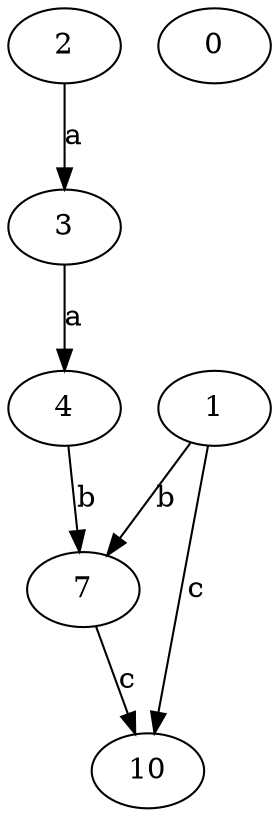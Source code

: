 strict digraph  {
2;
3;
4;
0;
7;
1;
10;
2 -> 3  [label=a];
3 -> 4  [label=a];
4 -> 7  [label=b];
7 -> 10  [label=c];
1 -> 7  [label=b];
1 -> 10  [label=c];
}

